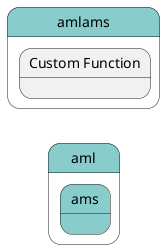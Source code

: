 @startuml
left to right direction


state "aml" as aml #88cccc {
state "ams" as amlams #88cccc {
}
}


state "amlams" as pstatename #88cccc {
    state "Custom Function" as amsfunction {
    }
}





@enduml
